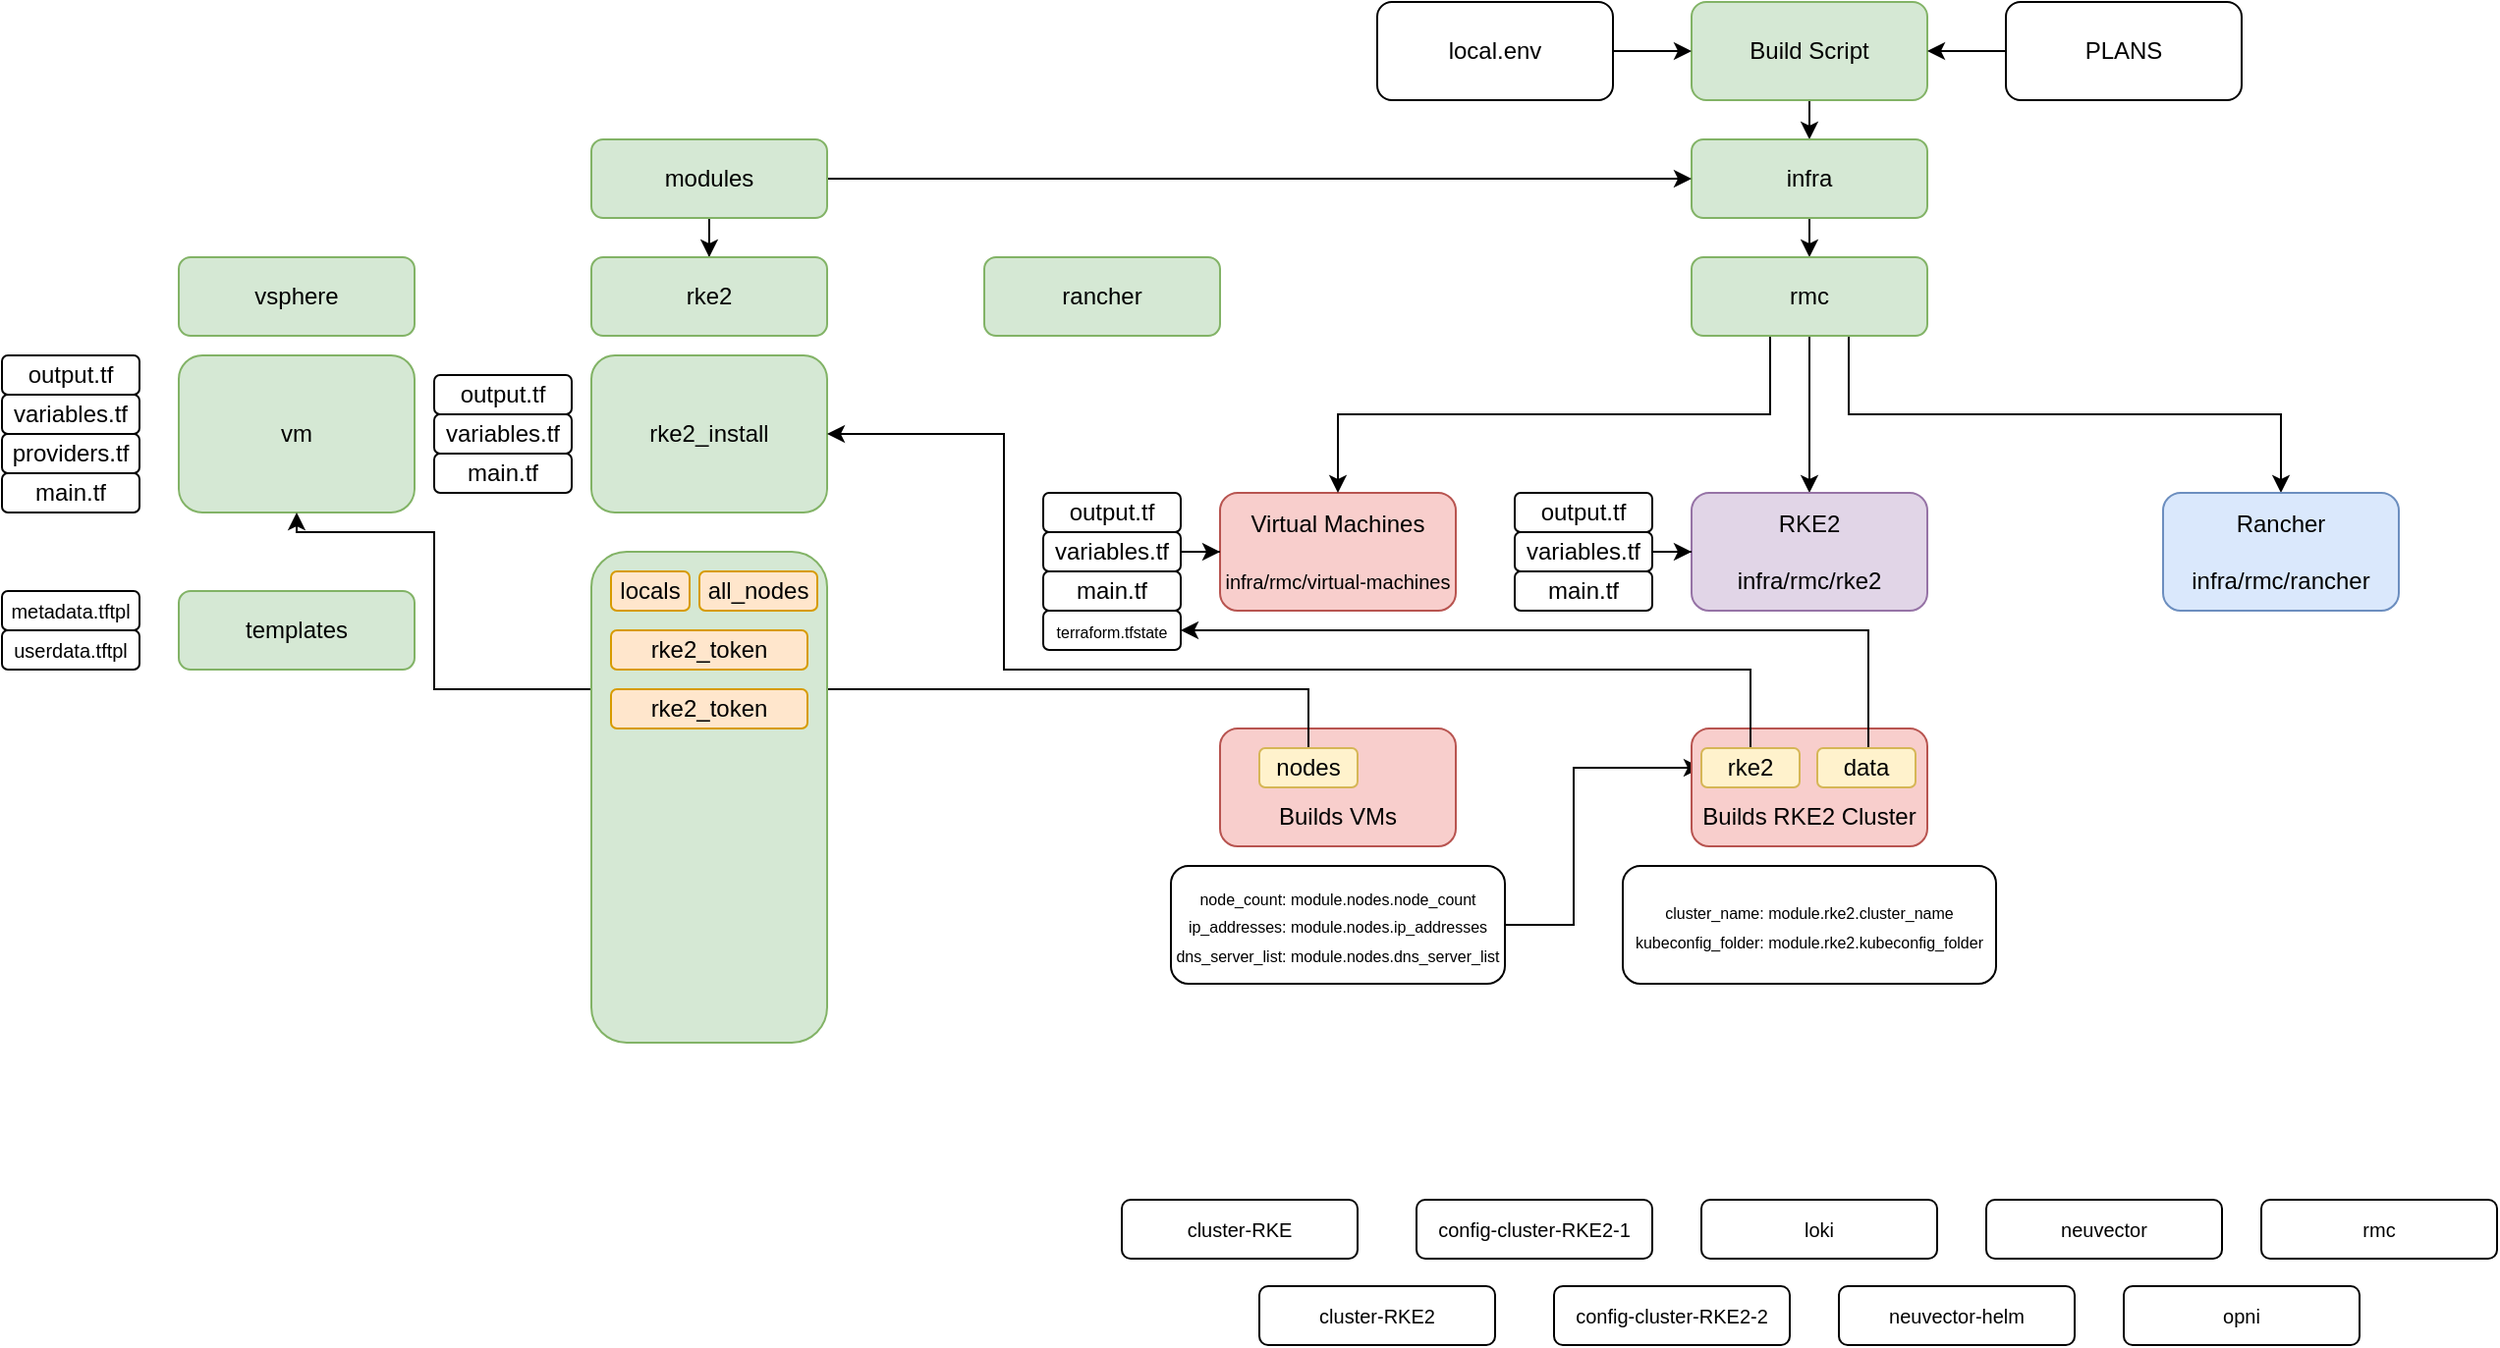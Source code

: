 <mxfile version="21.6.2" type="github">
  <diagram name="Page-1" id="dzPbxc_S0FdNH-0hRwGj">
    <mxGraphModel dx="2292" dy="624" grid="1" gridSize="10" guides="1" tooltips="1" connect="1" arrows="1" fold="1" page="1" pageScale="1" pageWidth="1169" pageHeight="827" math="0" shadow="0">
      <root>
        <mxCell id="0" />
        <mxCell id="1" parent="0" />
        <mxCell id="O3mi8lwjvQZ2d7uI_Vai-33" style="edgeStyle=orthogonalEdgeStyle;rounded=0;orthogonalLoop=1;jettySize=auto;html=1;exitX=0.5;exitY=1;exitDx=0;exitDy=0;entryX=0.5;entryY=0;entryDx=0;entryDy=0;" edge="1" parent="1" source="O3mi8lwjvQZ2d7uI_Vai-1" target="O3mi8lwjvQZ2d7uI_Vai-29">
          <mxGeometry relative="1" as="geometry" />
        </mxCell>
        <mxCell id="O3mi8lwjvQZ2d7uI_Vai-1" value="Build Script" style="rounded=1;whiteSpace=wrap;html=1;fillColor=#d5e8d4;strokeColor=#82b366;" vertex="1" parent="1">
          <mxGeometry x="520" y="90" width="120" height="50" as="geometry" />
        </mxCell>
        <mxCell id="O3mi8lwjvQZ2d7uI_Vai-2" value="&lt;font style=&quot;&quot;&gt;&lt;font style=&quot;font-size: 12px;&quot;&gt;Virtual Machines&lt;/font&gt;&lt;font style=&quot;font-size: 6px;&quot;&gt;&lt;br&gt;&lt;br&gt;&lt;/font&gt;&lt;font style=&quot;font-size: 10px;&quot;&gt;infra/rmc/virtual-machines&lt;/font&gt;&lt;/font&gt;" style="rounded=1;whiteSpace=wrap;html=1;fillColor=#f8cecc;strokeColor=#b85450;" vertex="1" parent="1">
          <mxGeometry x="280" y="340" width="120" height="60" as="geometry" />
        </mxCell>
        <mxCell id="O3mi8lwjvQZ2d7uI_Vai-36" style="edgeStyle=orthogonalEdgeStyle;rounded=0;orthogonalLoop=1;jettySize=auto;html=1;exitX=0.5;exitY=1;exitDx=0;exitDy=0;entryX=0.5;entryY=0;entryDx=0;entryDy=0;" edge="1" parent="1" source="O3mi8lwjvQZ2d7uI_Vai-30" target="O3mi8lwjvQZ2d7uI_Vai-3">
          <mxGeometry relative="1" as="geometry" />
        </mxCell>
        <mxCell id="O3mi8lwjvQZ2d7uI_Vai-3" value="RKE2&lt;br&gt;&lt;br&gt;infra/rmc/rke2" style="rounded=1;whiteSpace=wrap;html=1;fillColor=#e1d5e7;strokeColor=#9673a6;" vertex="1" parent="1">
          <mxGeometry x="520" y="340" width="120" height="60" as="geometry" />
        </mxCell>
        <mxCell id="O3mi8lwjvQZ2d7uI_Vai-37" style="edgeStyle=orthogonalEdgeStyle;rounded=0;orthogonalLoop=1;jettySize=auto;html=1;entryX=0.5;entryY=0;entryDx=0;entryDy=0;" edge="1" parent="1" source="O3mi8lwjvQZ2d7uI_Vai-30" target="O3mi8lwjvQZ2d7uI_Vai-4">
          <mxGeometry relative="1" as="geometry">
            <mxPoint x="610" y="290" as="sourcePoint" />
            <Array as="points">
              <mxPoint x="600" y="300" />
              <mxPoint x="820" y="300" />
            </Array>
          </mxGeometry>
        </mxCell>
        <mxCell id="O3mi8lwjvQZ2d7uI_Vai-4" value="Rancher&lt;br&gt;&lt;br&gt;infra/rmc/rancher" style="rounded=1;whiteSpace=wrap;html=1;fillColor=#dae8fc;strokeColor=#6c8ebf;" vertex="1" parent="1">
          <mxGeometry x="760" y="340" width="120" height="60" as="geometry" />
        </mxCell>
        <mxCell id="O3mi8lwjvQZ2d7uI_Vai-7" value="" style="edgeStyle=orthogonalEdgeStyle;rounded=0;orthogonalLoop=1;jettySize=auto;html=1;" edge="1" parent="1" source="O3mi8lwjvQZ2d7uI_Vai-5" target="O3mi8lwjvQZ2d7uI_Vai-1">
          <mxGeometry relative="1" as="geometry" />
        </mxCell>
        <mxCell id="O3mi8lwjvQZ2d7uI_Vai-5" value="local.env" style="rounded=1;whiteSpace=wrap;html=1;" vertex="1" parent="1">
          <mxGeometry x="360" y="90" width="120" height="50" as="geometry" />
        </mxCell>
        <mxCell id="O3mi8lwjvQZ2d7uI_Vai-8" value="" style="edgeStyle=orthogonalEdgeStyle;rounded=0;orthogonalLoop=1;jettySize=auto;html=1;" edge="1" parent="1" source="O3mi8lwjvQZ2d7uI_Vai-6" target="O3mi8lwjvQZ2d7uI_Vai-1">
          <mxGeometry relative="1" as="geometry" />
        </mxCell>
        <mxCell id="O3mi8lwjvQZ2d7uI_Vai-6" value="PLANS" style="rounded=1;whiteSpace=wrap;html=1;" vertex="1" parent="1">
          <mxGeometry x="680" y="90" width="120" height="50" as="geometry" />
        </mxCell>
        <mxCell id="O3mi8lwjvQZ2d7uI_Vai-12" value="&lt;font style=&quot;font-size: 10px;&quot;&gt;cluster-RKE&lt;/font&gt;" style="rounded=1;whiteSpace=wrap;html=1;" vertex="1" parent="1">
          <mxGeometry x="230" y="700" width="120" height="30" as="geometry" />
        </mxCell>
        <mxCell id="O3mi8lwjvQZ2d7uI_Vai-14" value="&lt;font style=&quot;font-size: 10px;&quot;&gt;cluster-RKE2&lt;/font&gt;" style="rounded=1;whiteSpace=wrap;html=1;" vertex="1" parent="1">
          <mxGeometry x="300" y="744" width="120" height="30" as="geometry" />
        </mxCell>
        <mxCell id="O3mi8lwjvQZ2d7uI_Vai-15" value="&lt;font style=&quot;font-size: 10px;&quot;&gt;config-cluster-RKE2-1&lt;/font&gt;" style="rounded=1;whiteSpace=wrap;html=1;" vertex="1" parent="1">
          <mxGeometry x="380" y="700" width="120" height="30" as="geometry" />
        </mxCell>
        <mxCell id="O3mi8lwjvQZ2d7uI_Vai-16" value="&lt;font style=&quot;font-size: 10px;&quot;&gt;config-cluster-RKE2-2&lt;/font&gt;" style="rounded=1;whiteSpace=wrap;html=1;" vertex="1" parent="1">
          <mxGeometry x="450" y="744" width="120" height="30" as="geometry" />
        </mxCell>
        <mxCell id="O3mi8lwjvQZ2d7uI_Vai-17" value="&lt;font style=&quot;font-size: 10px;&quot;&gt;loki&lt;/font&gt;" style="rounded=1;whiteSpace=wrap;html=1;" vertex="1" parent="1">
          <mxGeometry x="525" y="700" width="120" height="30" as="geometry" />
        </mxCell>
        <mxCell id="O3mi8lwjvQZ2d7uI_Vai-18" value="&lt;font style=&quot;font-size: 10px;&quot;&gt;neuvector&lt;/font&gt;" style="rounded=1;whiteSpace=wrap;html=1;" vertex="1" parent="1">
          <mxGeometry x="670" y="700" width="120" height="30" as="geometry" />
        </mxCell>
        <mxCell id="O3mi8lwjvQZ2d7uI_Vai-19" value="&lt;font style=&quot;font-size: 10px;&quot;&gt;neuvector-helm&lt;/font&gt;" style="rounded=1;whiteSpace=wrap;html=1;" vertex="1" parent="1">
          <mxGeometry x="595" y="744" width="120" height="30" as="geometry" />
        </mxCell>
        <mxCell id="O3mi8lwjvQZ2d7uI_Vai-20" value="&lt;font style=&quot;font-size: 10px;&quot;&gt;opni&lt;/font&gt;" style="rounded=1;whiteSpace=wrap;html=1;" vertex="1" parent="1">
          <mxGeometry x="740" y="744" width="120" height="30" as="geometry" />
        </mxCell>
        <mxCell id="O3mi8lwjvQZ2d7uI_Vai-21" value="&lt;font style=&quot;font-size: 10px;&quot;&gt;rmc&lt;/font&gt;" style="rounded=1;whiteSpace=wrap;html=1;" vertex="1" parent="1">
          <mxGeometry x="810" y="700" width="120" height="30" as="geometry" />
        </mxCell>
        <mxCell id="O3mi8lwjvQZ2d7uI_Vai-23" value="output.tf" style="rounded=1;whiteSpace=wrap;html=1;" vertex="1" parent="1">
          <mxGeometry x="190" y="340" width="70" height="20" as="geometry" />
        </mxCell>
        <mxCell id="O3mi8lwjvQZ2d7uI_Vai-26" value="" style="edgeStyle=orthogonalEdgeStyle;rounded=0;orthogonalLoop=1;jettySize=auto;html=1;" edge="1" parent="1" source="O3mi8lwjvQZ2d7uI_Vai-24" target="O3mi8lwjvQZ2d7uI_Vai-2">
          <mxGeometry relative="1" as="geometry" />
        </mxCell>
        <mxCell id="O3mi8lwjvQZ2d7uI_Vai-24" value="variables.tf" style="rounded=1;whiteSpace=wrap;html=1;" vertex="1" parent="1">
          <mxGeometry x="190" y="360" width="70" height="20" as="geometry" />
        </mxCell>
        <mxCell id="O3mi8lwjvQZ2d7uI_Vai-27" value="main.tf" style="rounded=1;whiteSpace=wrap;html=1;" vertex="1" parent="1">
          <mxGeometry x="190" y="380" width="70" height="20" as="geometry" />
        </mxCell>
        <mxCell id="O3mi8lwjvQZ2d7uI_Vai-34" style="edgeStyle=orthogonalEdgeStyle;rounded=0;orthogonalLoop=1;jettySize=auto;html=1;exitX=0.5;exitY=1;exitDx=0;exitDy=0;entryX=0.5;entryY=0;entryDx=0;entryDy=0;" edge="1" parent="1" source="O3mi8lwjvQZ2d7uI_Vai-29" target="O3mi8lwjvQZ2d7uI_Vai-30">
          <mxGeometry relative="1" as="geometry" />
        </mxCell>
        <mxCell id="O3mi8lwjvQZ2d7uI_Vai-29" value="infra" style="rounded=1;whiteSpace=wrap;html=1;fillColor=#d5e8d4;strokeColor=#82b366;" vertex="1" parent="1">
          <mxGeometry x="520" y="160" width="120" height="40" as="geometry" />
        </mxCell>
        <mxCell id="O3mi8lwjvQZ2d7uI_Vai-35" style="edgeStyle=orthogonalEdgeStyle;rounded=0;orthogonalLoop=1;jettySize=auto;html=1;entryX=0.5;entryY=0;entryDx=0;entryDy=0;" edge="1" parent="1" source="O3mi8lwjvQZ2d7uI_Vai-30" target="O3mi8lwjvQZ2d7uI_Vai-2">
          <mxGeometry relative="1" as="geometry">
            <Array as="points">
              <mxPoint x="560" y="300" />
              <mxPoint x="340" y="300" />
            </Array>
          </mxGeometry>
        </mxCell>
        <mxCell id="O3mi8lwjvQZ2d7uI_Vai-30" value="rmc" style="rounded=1;whiteSpace=wrap;html=1;fillColor=#d5e8d4;strokeColor=#82b366;" vertex="1" parent="1">
          <mxGeometry x="520" y="220" width="120" height="40" as="geometry" />
        </mxCell>
        <mxCell id="O3mi8lwjvQZ2d7uI_Vai-38" value="&lt;br&gt;&lt;br&gt;Builds VMs" style="rounded=1;whiteSpace=wrap;html=1;fillColor=#f8cecc;strokeColor=#b85450;" vertex="1" parent="1">
          <mxGeometry x="280" y="460" width="120" height="60" as="geometry" />
        </mxCell>
        <mxCell id="O3mi8lwjvQZ2d7uI_Vai-41" style="edgeStyle=orthogonalEdgeStyle;rounded=0;orthogonalLoop=1;jettySize=auto;html=1;" edge="1" parent="1" source="O3mi8lwjvQZ2d7uI_Vai-40" target="O3mi8lwjvQZ2d7uI_Vai-29">
          <mxGeometry relative="1" as="geometry" />
        </mxCell>
        <mxCell id="O3mi8lwjvQZ2d7uI_Vai-45" value="" style="edgeStyle=orthogonalEdgeStyle;rounded=0;orthogonalLoop=1;jettySize=auto;html=1;" edge="1" parent="1" source="O3mi8lwjvQZ2d7uI_Vai-40" target="O3mi8lwjvQZ2d7uI_Vai-43">
          <mxGeometry relative="1" as="geometry" />
        </mxCell>
        <mxCell id="O3mi8lwjvQZ2d7uI_Vai-40" value="modules" style="rounded=1;whiteSpace=wrap;html=1;fillColor=#d5e8d4;strokeColor=#82b366;" vertex="1" parent="1">
          <mxGeometry x="-40" y="160" width="120" height="40" as="geometry" />
        </mxCell>
        <mxCell id="O3mi8lwjvQZ2d7uI_Vai-42" value="vsphere" style="rounded=1;whiteSpace=wrap;html=1;fillColor=#d5e8d4;strokeColor=#82b366;" vertex="1" parent="1">
          <mxGeometry x="-250" y="220" width="120" height="40" as="geometry" />
        </mxCell>
        <mxCell id="O3mi8lwjvQZ2d7uI_Vai-43" value="rke2" style="rounded=1;whiteSpace=wrap;html=1;fillColor=#d5e8d4;strokeColor=#82b366;" vertex="1" parent="1">
          <mxGeometry x="-40" y="220" width="120" height="40" as="geometry" />
        </mxCell>
        <mxCell id="O3mi8lwjvQZ2d7uI_Vai-44" value="rancher" style="rounded=1;whiteSpace=wrap;html=1;fillColor=#d5e8d4;strokeColor=#82b366;" vertex="1" parent="1">
          <mxGeometry x="160" y="220" width="120" height="40" as="geometry" />
        </mxCell>
        <mxCell id="O3mi8lwjvQZ2d7uI_Vai-46" value="vm" style="rounded=1;whiteSpace=wrap;html=1;fillColor=#d5e8d4;strokeColor=#82b366;" vertex="1" parent="1">
          <mxGeometry x="-250" y="270" width="120" height="80" as="geometry" />
        </mxCell>
        <mxCell id="O3mi8lwjvQZ2d7uI_Vai-47" value="output.tf" style="rounded=1;whiteSpace=wrap;html=1;" vertex="1" parent="1">
          <mxGeometry x="-340" y="270" width="70" height="20" as="geometry" />
        </mxCell>
        <mxCell id="O3mi8lwjvQZ2d7uI_Vai-48" value="variables.tf" style="rounded=1;whiteSpace=wrap;html=1;" vertex="1" parent="1">
          <mxGeometry x="-340" y="290" width="70" height="20" as="geometry" />
        </mxCell>
        <mxCell id="O3mi8lwjvQZ2d7uI_Vai-49" value="providers.tf" style="rounded=1;whiteSpace=wrap;html=1;" vertex="1" parent="1">
          <mxGeometry x="-340" y="310" width="70" height="20" as="geometry" />
        </mxCell>
        <mxCell id="O3mi8lwjvQZ2d7uI_Vai-50" value="templates" style="rounded=1;whiteSpace=wrap;html=1;fillColor=#d5e8d4;strokeColor=#82b366;" vertex="1" parent="1">
          <mxGeometry x="-250" y="390" width="120" height="40" as="geometry" />
        </mxCell>
        <mxCell id="O3mi8lwjvQZ2d7uI_Vai-51" value="&lt;font style=&quot;font-size: 10px;&quot;&gt;userdata.tftpl&lt;/font&gt;" style="rounded=1;whiteSpace=wrap;html=1;" vertex="1" parent="1">
          <mxGeometry x="-340" y="410" width="70" height="20" as="geometry" />
        </mxCell>
        <mxCell id="O3mi8lwjvQZ2d7uI_Vai-52" value="&lt;font style=&quot;font-size: 10px;&quot;&gt;metadata.tftpl&lt;/font&gt;" style="rounded=1;whiteSpace=wrap;html=1;" vertex="1" parent="1">
          <mxGeometry x="-340" y="390" width="70" height="20" as="geometry" />
        </mxCell>
        <mxCell id="O3mi8lwjvQZ2d7uI_Vai-53" value="main.tf" style="rounded=1;whiteSpace=wrap;html=1;" vertex="1" parent="1">
          <mxGeometry x="-340" y="330" width="70" height="20" as="geometry" />
        </mxCell>
        <mxCell id="O3mi8lwjvQZ2d7uI_Vai-78" style="edgeStyle=orthogonalEdgeStyle;rounded=0;orthogonalLoop=1;jettySize=auto;html=1;" edge="1" parent="1" source="O3mi8lwjvQZ2d7uI_Vai-56" target="O3mi8lwjvQZ2d7uI_Vai-70">
          <mxGeometry relative="1" as="geometry">
            <Array as="points">
              <mxPoint x="460" y="560" />
              <mxPoint x="460" y="480" />
            </Array>
          </mxGeometry>
        </mxCell>
        <mxCell id="O3mi8lwjvQZ2d7uI_Vai-56" value="&lt;font style=&quot;font-size: 8px;&quot;&gt;node_count: module.nodes.node_count&lt;br&gt;ip_addresses: module.nodes.ip_addresses&lt;br&gt;dns_server_list: module.nodes.dns_server_list&lt;br&gt;&lt;/font&gt;" style="rounded=1;whiteSpace=wrap;html=1;" vertex="1" parent="1">
          <mxGeometry x="255" y="530" width="170" height="60" as="geometry" />
        </mxCell>
        <mxCell id="O3mi8lwjvQZ2d7uI_Vai-57" value="&lt;br&gt;&lt;br&gt;Builds RKE2 Cluster" style="rounded=1;whiteSpace=wrap;html=1;fillColor=#f8cecc;strokeColor=#b85450;" vertex="1" parent="1">
          <mxGeometry x="520" y="460" width="120" height="60" as="geometry" />
        </mxCell>
        <mxCell id="O3mi8lwjvQZ2d7uI_Vai-58" value="main.tf" style="rounded=1;whiteSpace=wrap;html=1;" vertex="1" parent="1">
          <mxGeometry x="430" y="380" width="70" height="20" as="geometry" />
        </mxCell>
        <mxCell id="O3mi8lwjvQZ2d7uI_Vai-62" value="" style="edgeStyle=orthogonalEdgeStyle;rounded=0;orthogonalLoop=1;jettySize=auto;html=1;" edge="1" parent="1" source="O3mi8lwjvQZ2d7uI_Vai-59" target="O3mi8lwjvQZ2d7uI_Vai-3">
          <mxGeometry relative="1" as="geometry" />
        </mxCell>
        <mxCell id="O3mi8lwjvQZ2d7uI_Vai-59" value="variables.tf" style="rounded=1;whiteSpace=wrap;html=1;" vertex="1" parent="1">
          <mxGeometry x="430" y="360" width="70" height="20" as="geometry" />
        </mxCell>
        <mxCell id="O3mi8lwjvQZ2d7uI_Vai-60" value="output.tf" style="rounded=1;whiteSpace=wrap;html=1;" vertex="1" parent="1">
          <mxGeometry x="430" y="340" width="70" height="20" as="geometry" />
        </mxCell>
        <mxCell id="O3mi8lwjvQZ2d7uI_Vai-63" value="&lt;font style=&quot;font-size: 8px;&quot;&gt;cluster_name: module.rke2.cluster_name&lt;br&gt;kubeconfig_folder: module.rke2.kubeconfig_folder&lt;br&gt;&lt;/font&gt;" style="rounded=1;whiteSpace=wrap;html=1;" vertex="1" parent="1">
          <mxGeometry x="485" y="530" width="190" height="60" as="geometry" />
        </mxCell>
        <mxCell id="O3mi8lwjvQZ2d7uI_Vai-65" value="&lt;font style=&quot;font-size: 8px;&quot;&gt;terraform.tfstate&lt;/font&gt;" style="rounded=1;whiteSpace=wrap;html=1;" vertex="1" parent="1">
          <mxGeometry x="190" y="400" width="70" height="20" as="geometry" />
        </mxCell>
        <mxCell id="O3mi8lwjvQZ2d7uI_Vai-68" value="rke2_install" style="rounded=1;whiteSpace=wrap;html=1;fillColor=#d5e8d4;strokeColor=#82b366;" vertex="1" parent="1">
          <mxGeometry x="-40" y="270" width="120" height="80" as="geometry" />
        </mxCell>
        <mxCell id="O3mi8lwjvQZ2d7uI_Vai-71" style="edgeStyle=orthogonalEdgeStyle;rounded=0;orthogonalLoop=1;jettySize=auto;html=1;" edge="1" parent="1" source="O3mi8lwjvQZ2d7uI_Vai-70" target="O3mi8lwjvQZ2d7uI_Vai-68">
          <mxGeometry relative="1" as="geometry">
            <Array as="points">
              <mxPoint x="550" y="430" />
              <mxPoint x="170" y="430" />
              <mxPoint x="170" y="310" />
            </Array>
          </mxGeometry>
        </mxCell>
        <mxCell id="O3mi8lwjvQZ2d7uI_Vai-70" value="rke2" style="rounded=1;whiteSpace=wrap;html=1;fillColor=#fff2cc;strokeColor=#d6b656;" vertex="1" parent="1">
          <mxGeometry x="525" y="470" width="50" height="20" as="geometry" />
        </mxCell>
        <mxCell id="O3mi8lwjvQZ2d7uI_Vai-74" style="edgeStyle=orthogonalEdgeStyle;rounded=0;orthogonalLoop=1;jettySize=auto;html=1;" edge="1" parent="1" source="O3mi8lwjvQZ2d7uI_Vai-72" target="O3mi8lwjvQZ2d7uI_Vai-46">
          <mxGeometry relative="1" as="geometry">
            <Array as="points">
              <mxPoint x="325" y="440" />
              <mxPoint x="-120" y="440" />
              <mxPoint x="-120" y="360" />
              <mxPoint x="-190" y="360" />
            </Array>
          </mxGeometry>
        </mxCell>
        <mxCell id="O3mi8lwjvQZ2d7uI_Vai-72" value="nodes" style="rounded=1;whiteSpace=wrap;html=1;fillColor=#fff2cc;strokeColor=#d6b656;" vertex="1" parent="1">
          <mxGeometry x="300" y="470" width="50" height="20" as="geometry" />
        </mxCell>
        <mxCell id="O3mi8lwjvQZ2d7uI_Vai-76" style="edgeStyle=orthogonalEdgeStyle;rounded=0;orthogonalLoop=1;jettySize=auto;html=1;" edge="1" parent="1" source="O3mi8lwjvQZ2d7uI_Vai-75" target="O3mi8lwjvQZ2d7uI_Vai-65">
          <mxGeometry relative="1" as="geometry">
            <Array as="points">
              <mxPoint x="610" y="410" />
            </Array>
          </mxGeometry>
        </mxCell>
        <mxCell id="O3mi8lwjvQZ2d7uI_Vai-75" value="data" style="rounded=1;whiteSpace=wrap;html=1;fillColor=#fff2cc;strokeColor=#d6b656;" vertex="1" parent="1">
          <mxGeometry x="584" y="470" width="50" height="20" as="geometry" />
        </mxCell>
        <mxCell id="O3mi8lwjvQZ2d7uI_Vai-79" value="output.tf" style="rounded=1;whiteSpace=wrap;html=1;" vertex="1" parent="1">
          <mxGeometry x="-120" y="280" width="70" height="20" as="geometry" />
        </mxCell>
        <mxCell id="O3mi8lwjvQZ2d7uI_Vai-80" value="variables.tf" style="rounded=1;whiteSpace=wrap;html=1;" vertex="1" parent="1">
          <mxGeometry x="-120" y="300" width="70" height="20" as="geometry" />
        </mxCell>
        <mxCell id="O3mi8lwjvQZ2d7uI_Vai-81" value="main.tf" style="rounded=1;whiteSpace=wrap;html=1;" vertex="1" parent="1">
          <mxGeometry x="-120" y="320" width="70" height="20" as="geometry" />
        </mxCell>
        <mxCell id="O3mi8lwjvQZ2d7uI_Vai-83" value="" style="rounded=1;whiteSpace=wrap;html=1;fillColor=#d5e8d4;strokeColor=#82b366;" vertex="1" parent="1">
          <mxGeometry x="-40" y="370" width="120" height="250" as="geometry" />
        </mxCell>
        <mxCell id="O3mi8lwjvQZ2d7uI_Vai-84" value="locals" style="rounded=1;whiteSpace=wrap;html=1;fillColor=#ffe6cc;strokeColor=#d79b00;" vertex="1" parent="1">
          <mxGeometry x="-30" y="380" width="40" height="20" as="geometry" />
        </mxCell>
        <mxCell id="O3mi8lwjvQZ2d7uI_Vai-87" value="rke2_token" style="rounded=1;whiteSpace=wrap;html=1;fillColor=#ffe6cc;strokeColor=#d79b00;" vertex="1" parent="1">
          <mxGeometry x="-30" y="410" width="100" height="20" as="geometry" />
        </mxCell>
        <mxCell id="O3mi8lwjvQZ2d7uI_Vai-88" value="all_nodes" style="rounded=1;whiteSpace=wrap;html=1;fillColor=#ffe6cc;strokeColor=#d79b00;" vertex="1" parent="1">
          <mxGeometry x="15" y="380" width="60" height="20" as="geometry" />
        </mxCell>
        <mxCell id="O3mi8lwjvQZ2d7uI_Vai-89" value="rke2_token" style="rounded=1;whiteSpace=wrap;html=1;fillColor=#ffe6cc;strokeColor=#d79b00;" vertex="1" parent="1">
          <mxGeometry x="-30" y="440" width="100" height="20" as="geometry" />
        </mxCell>
      </root>
    </mxGraphModel>
  </diagram>
</mxfile>
